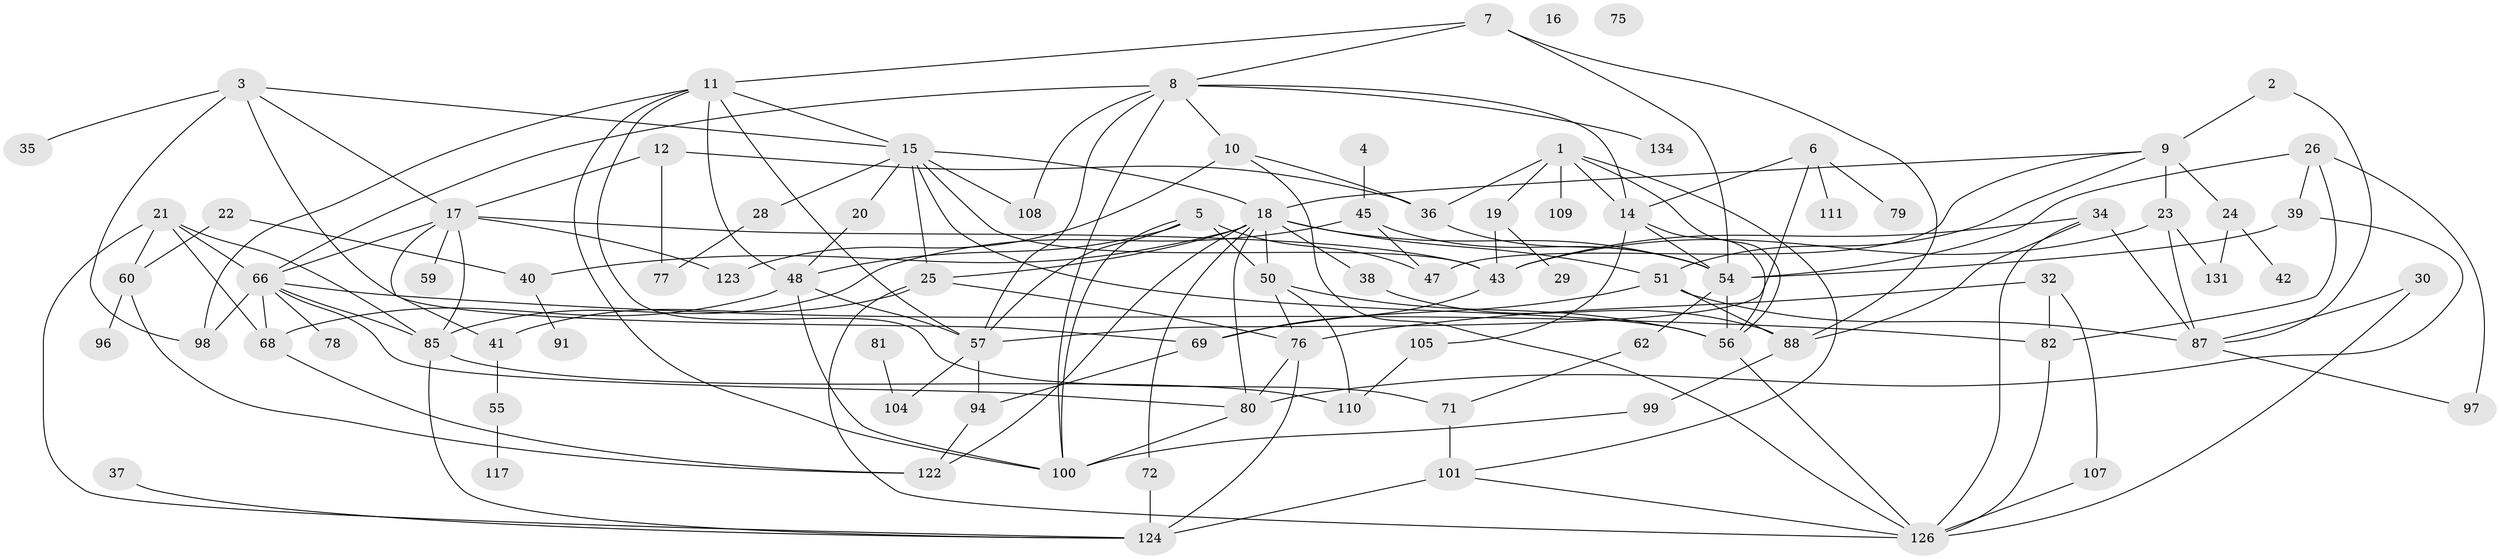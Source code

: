 // original degree distribution, {5: 0.0948905109489051, 2: 0.25547445255474455, 3: 0.19708029197080293, 1: 0.1386861313868613, 4: 0.2116788321167883, 7: 0.021897810218978103, 0: 0.014598540145985401, 8: 0.0072992700729927005, 6: 0.058394160583941604}
// Generated by graph-tools (version 1.1) at 2025/41/03/06/25 10:41:21]
// undirected, 89 vertices, 162 edges
graph export_dot {
graph [start="1"]
  node [color=gray90,style=filled];
  1 [super="+31"];
  2;
  3 [super="+13"];
  4;
  5;
  6 [super="+64"];
  7 [super="+58"];
  8 [super="+136"];
  9 [super="+27"];
  10 [super="+73"];
  11 [super="+61"];
  12;
  14 [super="+92"];
  15 [super="+65"];
  16;
  17 [super="+46"];
  18 [super="+86"];
  19 [super="+113"];
  20 [super="+44"];
  21 [super="+112"];
  22;
  23;
  24 [super="+33"];
  25;
  26 [super="+125"];
  28;
  29;
  30;
  32;
  34 [super="+119"];
  35 [super="+49"];
  36 [super="+90"];
  37;
  38;
  39;
  40;
  41 [super="+118"];
  42 [super="+63"];
  43 [super="+52"];
  45 [super="+93"];
  47 [super="+128"];
  48 [super="+114"];
  50 [super="+67"];
  51 [super="+53"];
  54 [super="+83"];
  55;
  56 [super="+70"];
  57 [super="+74"];
  59;
  60;
  62;
  66 [super="+127"];
  68 [super="+120"];
  69;
  71 [super="+84"];
  72;
  75;
  76 [super="+89"];
  77;
  78;
  79;
  80 [super="+116"];
  81;
  82;
  85;
  87 [super="+103"];
  88 [super="+115"];
  91 [super="+95"];
  94 [super="+133"];
  96;
  97;
  98 [super="+121"];
  99 [super="+102"];
  100 [super="+132"];
  101 [super="+106"];
  104;
  105;
  107 [super="+135"];
  108;
  109;
  110;
  111;
  117;
  122 [super="+129"];
  123;
  124 [super="+130"];
  126 [super="+137"];
  131;
  134;
  1 -- 109 [weight=2];
  1 -- 101;
  1 -- 36;
  1 -- 56;
  1 -- 14;
  1 -- 19;
  2 -- 87;
  2 -- 9;
  3 -- 17;
  3 -- 69;
  3 -- 15;
  3 -- 35;
  3 -- 98;
  4 -- 45;
  5 -- 47;
  5 -- 50;
  5 -- 57;
  5 -- 48;
  5 -- 100;
  6 -- 14;
  6 -- 79;
  6 -- 111;
  6 -- 57;
  7 -- 54;
  7 -- 88;
  7 -- 8;
  7 -- 11;
  8 -- 10;
  8 -- 134;
  8 -- 66;
  8 -- 100;
  8 -- 108;
  8 -- 14;
  8 -- 57;
  9 -- 24 [weight=2];
  9 -- 47;
  9 -- 18;
  9 -- 23;
  9 -- 51;
  10 -- 123;
  10 -- 36;
  10 -- 126;
  11 -- 15;
  11 -- 100;
  11 -- 71;
  11 -- 48;
  11 -- 57;
  11 -- 98;
  12 -- 17;
  12 -- 77;
  12 -- 36;
  14 -- 54;
  14 -- 56;
  14 -- 105;
  15 -- 25;
  15 -- 28;
  15 -- 108;
  15 -- 18;
  15 -- 56;
  15 -- 43;
  15 -- 20;
  17 -- 59;
  17 -- 85;
  17 -- 123;
  17 -- 66;
  17 -- 43;
  17 -- 41;
  18 -- 40;
  18 -- 50;
  18 -- 51;
  18 -- 72;
  18 -- 122;
  18 -- 80;
  18 -- 38;
  18 -- 25;
  18 -- 54;
  19 -- 43;
  19 -- 29;
  20 -- 48;
  21 -- 124;
  21 -- 66;
  21 -- 68;
  21 -- 85;
  21 -- 60;
  22 -- 40;
  22 -- 60;
  23 -- 43;
  23 -- 87;
  23 -- 131;
  24 -- 131;
  24 -- 42;
  25 -- 41;
  25 -- 76;
  25 -- 126;
  26 -- 54;
  26 -- 82;
  26 -- 97;
  26 -- 39;
  28 -- 77;
  30 -- 87;
  30 -- 126;
  32 -- 76;
  32 -- 82;
  32 -- 107;
  34 -- 88;
  34 -- 43;
  34 -- 126;
  34 -- 87;
  36 -- 54 [weight=2];
  37 -- 124;
  38 -- 88;
  39 -- 54;
  39 -- 80;
  40 -- 91;
  41 -- 55;
  43 -- 69;
  45 -- 47;
  45 -- 54;
  45 -- 85;
  48 -- 68;
  48 -- 57;
  48 -- 100;
  50 -- 110;
  50 -- 56;
  50 -- 76;
  51 -- 69;
  51 -- 87;
  51 -- 88;
  54 -- 56;
  54 -- 62;
  55 -- 117;
  56 -- 126;
  57 -- 104;
  57 -- 94;
  60 -- 96;
  60 -- 122;
  62 -- 71;
  66 -- 78;
  66 -- 80;
  66 -- 82;
  66 -- 85;
  66 -- 98;
  66 -- 68;
  68 -- 122;
  69 -- 94;
  71 -- 101;
  72 -- 124;
  76 -- 124;
  76 -- 80;
  80 -- 100;
  81 -- 104;
  82 -- 126;
  85 -- 110;
  85 -- 124;
  87 -- 97;
  88 -- 99;
  94 -- 122;
  99 -- 100;
  101 -- 124 [weight=2];
  101 -- 126;
  105 -- 110;
  107 -- 126;
}
